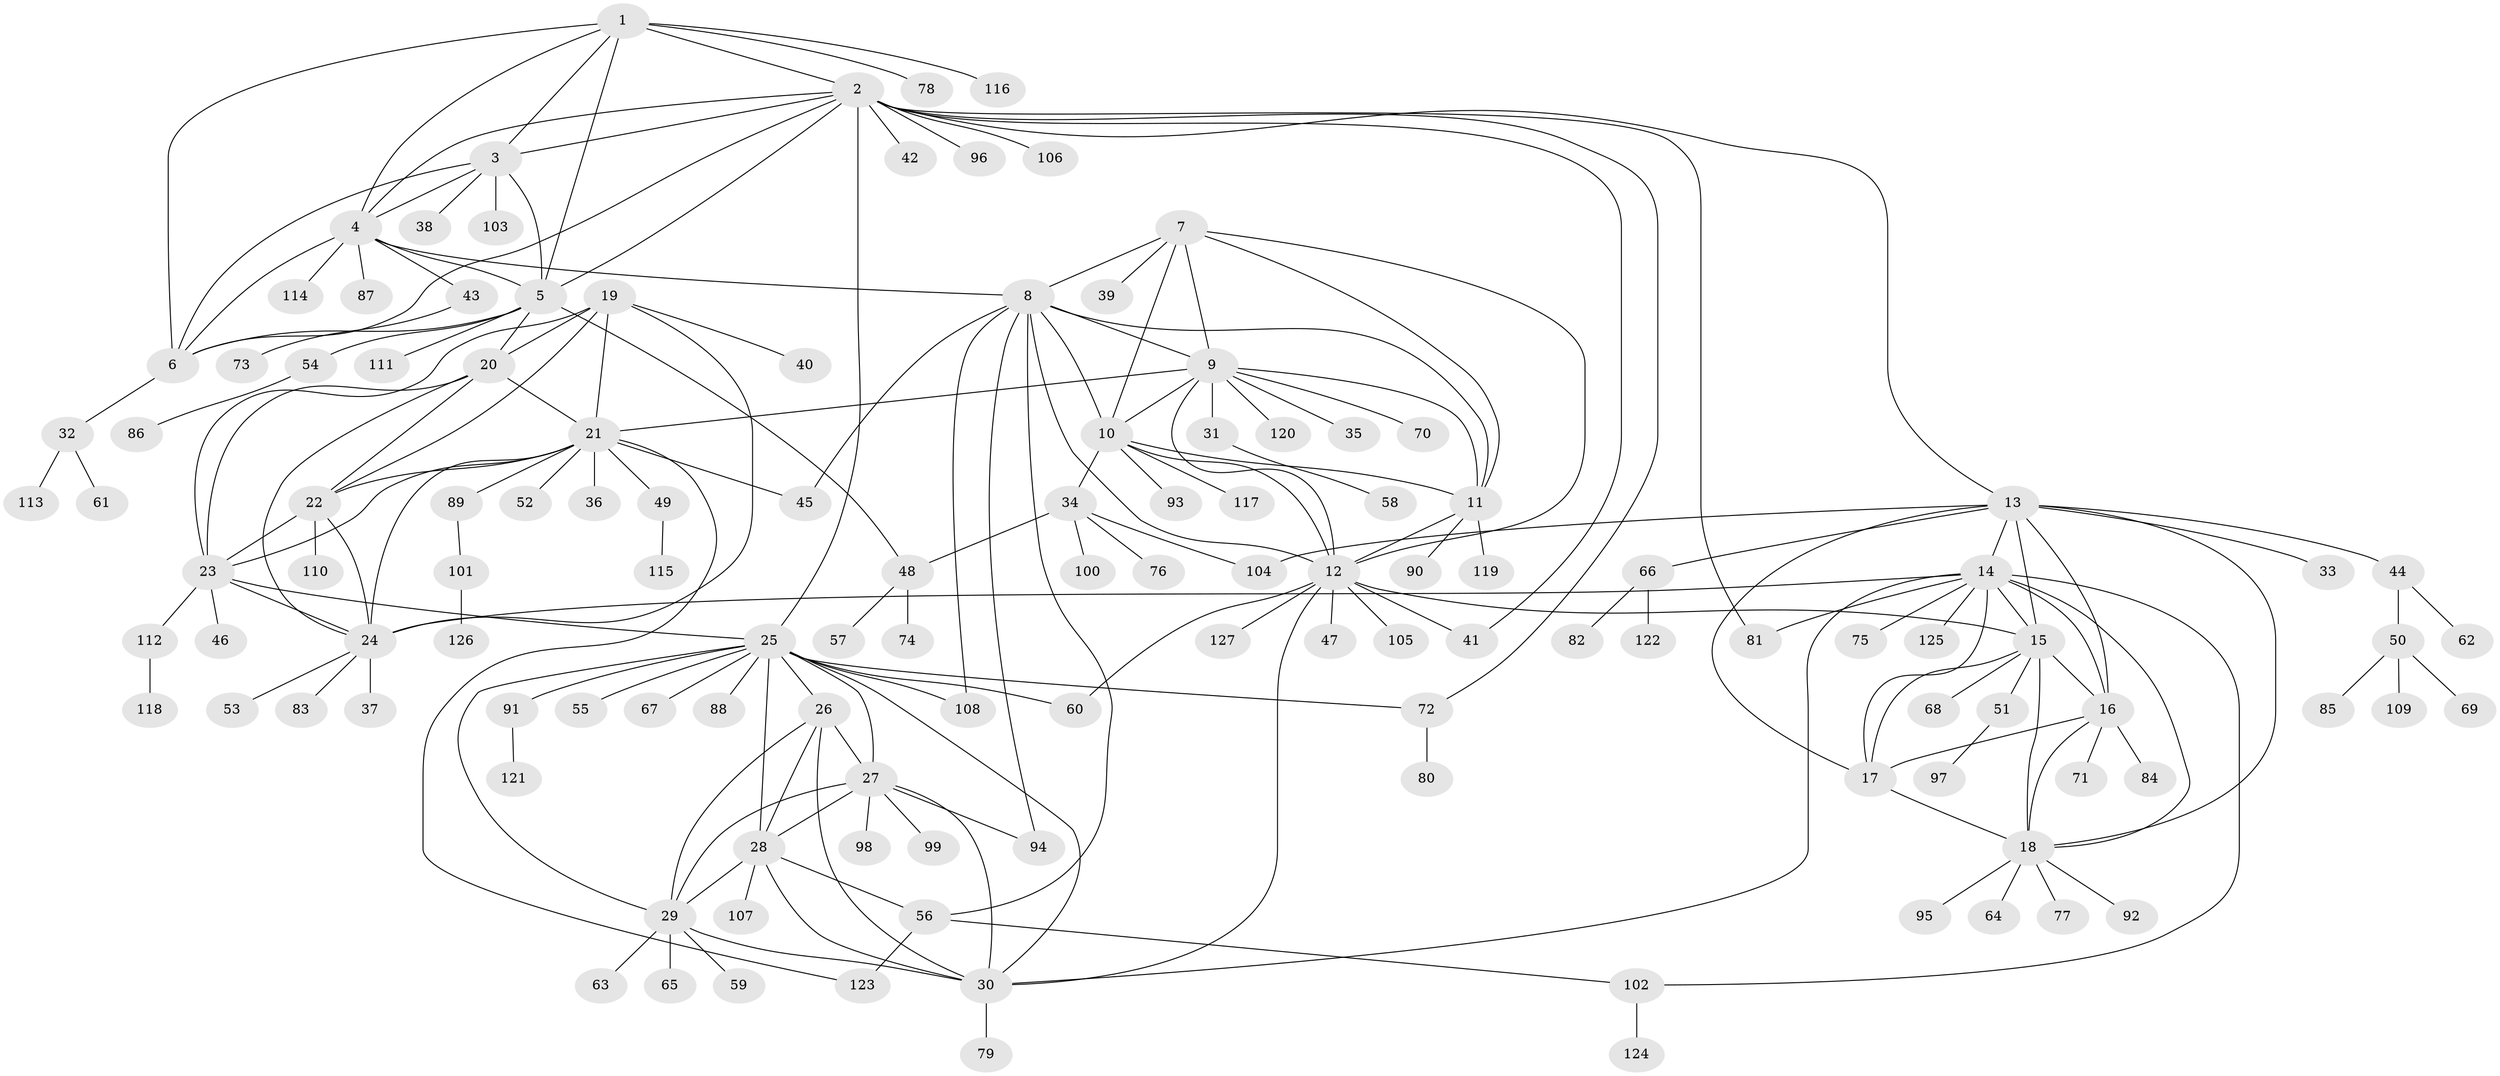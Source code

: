// Generated by graph-tools (version 1.1) at 2025/15/03/09/25 04:15:45]
// undirected, 127 vertices, 194 edges
graph export_dot {
graph [start="1"]
  node [color=gray90,style=filled];
  1;
  2;
  3;
  4;
  5;
  6;
  7;
  8;
  9;
  10;
  11;
  12;
  13;
  14;
  15;
  16;
  17;
  18;
  19;
  20;
  21;
  22;
  23;
  24;
  25;
  26;
  27;
  28;
  29;
  30;
  31;
  32;
  33;
  34;
  35;
  36;
  37;
  38;
  39;
  40;
  41;
  42;
  43;
  44;
  45;
  46;
  47;
  48;
  49;
  50;
  51;
  52;
  53;
  54;
  55;
  56;
  57;
  58;
  59;
  60;
  61;
  62;
  63;
  64;
  65;
  66;
  67;
  68;
  69;
  70;
  71;
  72;
  73;
  74;
  75;
  76;
  77;
  78;
  79;
  80;
  81;
  82;
  83;
  84;
  85;
  86;
  87;
  88;
  89;
  90;
  91;
  92;
  93;
  94;
  95;
  96;
  97;
  98;
  99;
  100;
  101;
  102;
  103;
  104;
  105;
  106;
  107;
  108;
  109;
  110;
  111;
  112;
  113;
  114;
  115;
  116;
  117;
  118;
  119;
  120;
  121;
  122;
  123;
  124;
  125;
  126;
  127;
  1 -- 2;
  1 -- 3;
  1 -- 4;
  1 -- 5;
  1 -- 6;
  1 -- 78;
  1 -- 116;
  2 -- 3;
  2 -- 4;
  2 -- 5;
  2 -- 6;
  2 -- 13;
  2 -- 25;
  2 -- 41;
  2 -- 42;
  2 -- 72;
  2 -- 81;
  2 -- 96;
  2 -- 106;
  3 -- 4;
  3 -- 5;
  3 -- 6;
  3 -- 38;
  3 -- 103;
  4 -- 5;
  4 -- 6;
  4 -- 8;
  4 -- 43;
  4 -- 87;
  4 -- 114;
  5 -- 6;
  5 -- 20;
  5 -- 48;
  5 -- 54;
  5 -- 111;
  6 -- 32;
  7 -- 8;
  7 -- 9;
  7 -- 10;
  7 -- 11;
  7 -- 12;
  7 -- 39;
  8 -- 9;
  8 -- 10;
  8 -- 11;
  8 -- 12;
  8 -- 45;
  8 -- 56;
  8 -- 94;
  8 -- 108;
  9 -- 10;
  9 -- 11;
  9 -- 12;
  9 -- 21;
  9 -- 31;
  9 -- 35;
  9 -- 70;
  9 -- 120;
  10 -- 11;
  10 -- 12;
  10 -- 34;
  10 -- 93;
  10 -- 117;
  11 -- 12;
  11 -- 90;
  11 -- 119;
  12 -- 15;
  12 -- 30;
  12 -- 41;
  12 -- 47;
  12 -- 60;
  12 -- 105;
  12 -- 127;
  13 -- 14;
  13 -- 15;
  13 -- 16;
  13 -- 17;
  13 -- 18;
  13 -- 33;
  13 -- 44;
  13 -- 66;
  13 -- 104;
  14 -- 15;
  14 -- 16;
  14 -- 17;
  14 -- 18;
  14 -- 24;
  14 -- 30;
  14 -- 75;
  14 -- 81;
  14 -- 102;
  14 -- 125;
  15 -- 16;
  15 -- 17;
  15 -- 18;
  15 -- 51;
  15 -- 68;
  16 -- 17;
  16 -- 18;
  16 -- 71;
  16 -- 84;
  17 -- 18;
  18 -- 64;
  18 -- 77;
  18 -- 92;
  18 -- 95;
  19 -- 20;
  19 -- 21;
  19 -- 22;
  19 -- 23;
  19 -- 24;
  19 -- 40;
  20 -- 21;
  20 -- 22;
  20 -- 23;
  20 -- 24;
  21 -- 22;
  21 -- 23;
  21 -- 24;
  21 -- 36;
  21 -- 45;
  21 -- 49;
  21 -- 52;
  21 -- 89;
  21 -- 123;
  22 -- 23;
  22 -- 24;
  22 -- 110;
  23 -- 24;
  23 -- 25;
  23 -- 46;
  23 -- 112;
  24 -- 37;
  24 -- 53;
  24 -- 83;
  25 -- 26;
  25 -- 27;
  25 -- 28;
  25 -- 29;
  25 -- 30;
  25 -- 55;
  25 -- 60;
  25 -- 67;
  25 -- 72;
  25 -- 88;
  25 -- 91;
  25 -- 108;
  26 -- 27;
  26 -- 28;
  26 -- 29;
  26 -- 30;
  27 -- 28;
  27 -- 29;
  27 -- 30;
  27 -- 94;
  27 -- 98;
  27 -- 99;
  28 -- 29;
  28 -- 30;
  28 -- 56;
  28 -- 107;
  29 -- 30;
  29 -- 59;
  29 -- 63;
  29 -- 65;
  30 -- 79;
  31 -- 58;
  32 -- 61;
  32 -- 113;
  34 -- 48;
  34 -- 76;
  34 -- 100;
  34 -- 104;
  43 -- 73;
  44 -- 50;
  44 -- 62;
  48 -- 57;
  48 -- 74;
  49 -- 115;
  50 -- 69;
  50 -- 85;
  50 -- 109;
  51 -- 97;
  54 -- 86;
  56 -- 102;
  56 -- 123;
  66 -- 82;
  66 -- 122;
  72 -- 80;
  89 -- 101;
  91 -- 121;
  101 -- 126;
  102 -- 124;
  112 -- 118;
}
